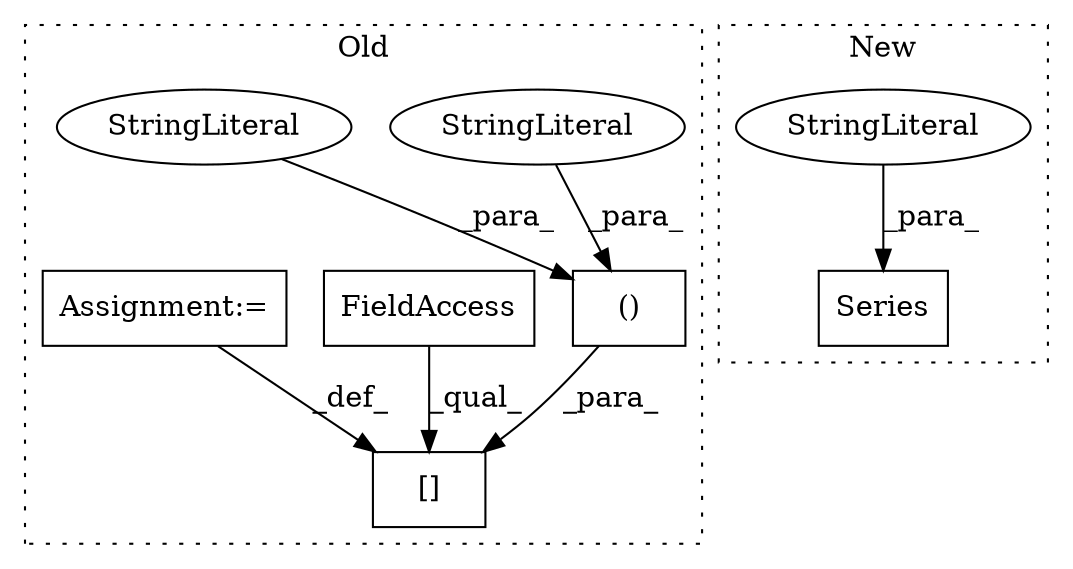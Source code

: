 digraph G {
subgraph cluster0 {
1 [label="()" a="106" s="1772" l="19" shape="box"];
3 [label="StringLiteral" a="45" s="1788" l="3" shape="ellipse"];
4 [label="[]" a="2" s="1758,1791" l="14,2" shape="box"];
6 [label="StringLiteral" a="45" s="1772" l="3" shape="ellipse"];
7 [label="FieldAccess" a="22" s="1758" l="6" shape="box"];
8 [label="Assignment:=" a="7" s="1793" l="1" shape="box"];
label = "Old";
style="dotted";
}
subgraph cluster1 {
2 [label="Series" a="32" s="948,970" l="7,1" shape="box"];
5 [label="StringLiteral" a="45" s="967" l="3" shape="ellipse"];
label = "New";
style="dotted";
}
1 -> 4 [label="_para_"];
3 -> 1 [label="_para_"];
5 -> 2 [label="_para_"];
6 -> 1 [label="_para_"];
7 -> 4 [label="_qual_"];
8 -> 4 [label="_def_"];
}